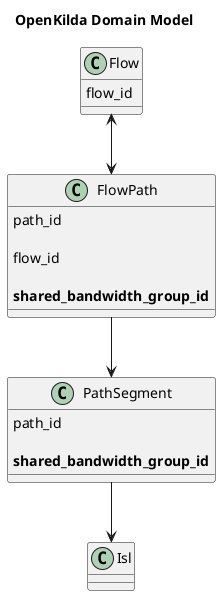 @startuml

title OpenKilda Domain Model

class Flow {
    flow_id
}

class FlowPath {
    path_id

    flow_id

    **shared_bandwidth_group_id**
}

Flow <-down-> FlowPath

class PathSegment {
    path_id

    **shared_bandwidth_group_id**
}

FlowPath -down-> PathSegment

class Isl {
}

PathSegment -down-> Isl

@enduml